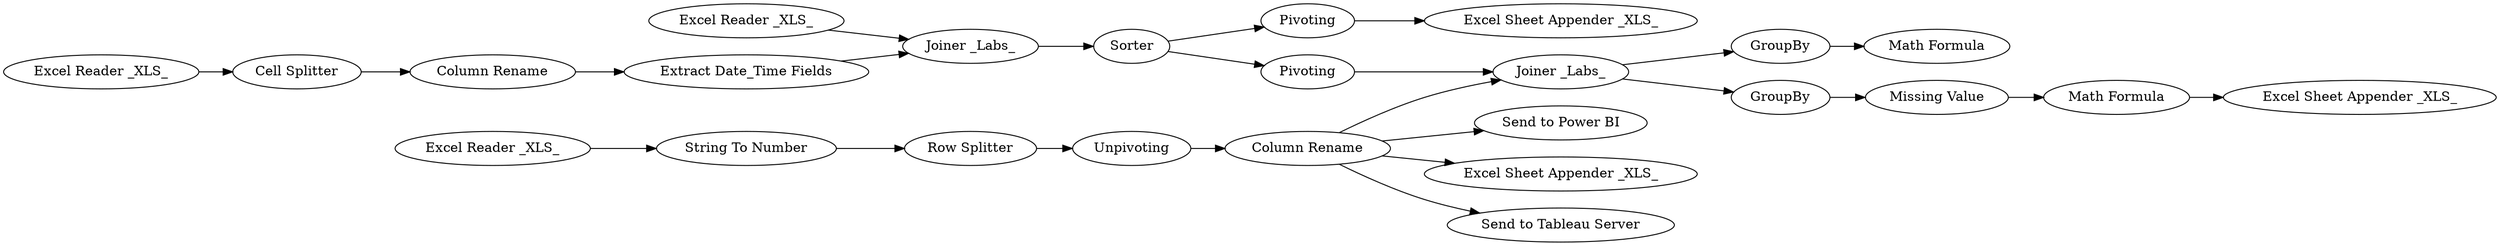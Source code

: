 digraph {
	"7144840450668013880_21" [label="Row Splitter"]
	"7144840450668013880_19" [label=Pivoting]
	"7144840450668013880_22" [label=Unpivoting]
	"7144840450668013880_15" [label="Joiner _Labs_"]
	"7144840450668013880_28" [label=GroupBy]
	"7144840450668013880_31" [label="Math Formula"]
	"7144840450668013880_1" [label="Excel Reader _XLS_"]
	"7144840450668013880_37" [label="Missing Value"]
	"7144840450668013880_16" [label="Excel Reader _XLS_"]
	"7144840450668013880_27" [label="Extract Date_Time Fields"]
	"7144840450668013880_29" [label=Sorter]
	"7144840450668013880_20" [label="Excel Reader _XLS_"]
	"7144840450668013880_8" [label="Column Rename"]
	"7144840450668013880_42" [label="Excel Sheet Appender _XLS_"]
	"7144840450668013880_40" [label="Send to Tableau Server"]
	"7144840450668013880_25" [label="Math Formula"]
	"7144840450668013880_24" [label="Column Rename"]
	"7144840450668013880_26" [label="Joiner _Labs_"]
	"7144840450668013880_23" [label="String To Number"]
	"7144840450668013880_38" [label="Excel Sheet Appender _XLS_"]
	"7144840450668013880_32" [label=GroupBy]
	"7144840450668013880_35" [label="Send to Power BI"]
	"7144840450668013880_43" [label="Excel Sheet Appender _XLS_"]
	"7144840450668013880_41" [label=Pivoting]
	"7144840450668013880_2" [label="Cell Splitter"]
	"7144840450668013880_29" -> "7144840450668013880_41"
	"7144840450668013880_26" -> "7144840450668013880_32"
	"7144840450668013880_20" -> "7144840450668013880_23"
	"7144840450668013880_16" -> "7144840450668013880_15"
	"7144840450668013880_23" -> "7144840450668013880_21"
	"7144840450668013880_24" -> "7144840450668013880_40"
	"7144840450668013880_41" -> "7144840450668013880_42"
	"7144840450668013880_15" -> "7144840450668013880_29"
	"7144840450668013880_22" -> "7144840450668013880_24"
	"7144840450668013880_29" -> "7144840450668013880_19"
	"7144840450668013880_31" -> "7144840450668013880_38"
	"7144840450668013880_21" -> "7144840450668013880_22"
	"7144840450668013880_24" -> "7144840450668013880_26"
	"7144840450668013880_26" -> "7144840450668013880_28"
	"7144840450668013880_8" -> "7144840450668013880_27"
	"7144840450668013880_37" -> "7144840450668013880_31"
	"7144840450668013880_2" -> "7144840450668013880_8"
	"7144840450668013880_27" -> "7144840450668013880_15"
	"7144840450668013880_1" -> "7144840450668013880_2"
	"7144840450668013880_24" -> "7144840450668013880_43"
	"7144840450668013880_24" -> "7144840450668013880_35"
	"7144840450668013880_19" -> "7144840450668013880_26"
	"7144840450668013880_28" -> "7144840450668013880_25"
	"7144840450668013880_32" -> "7144840450668013880_37"
	rankdir=LR
}
